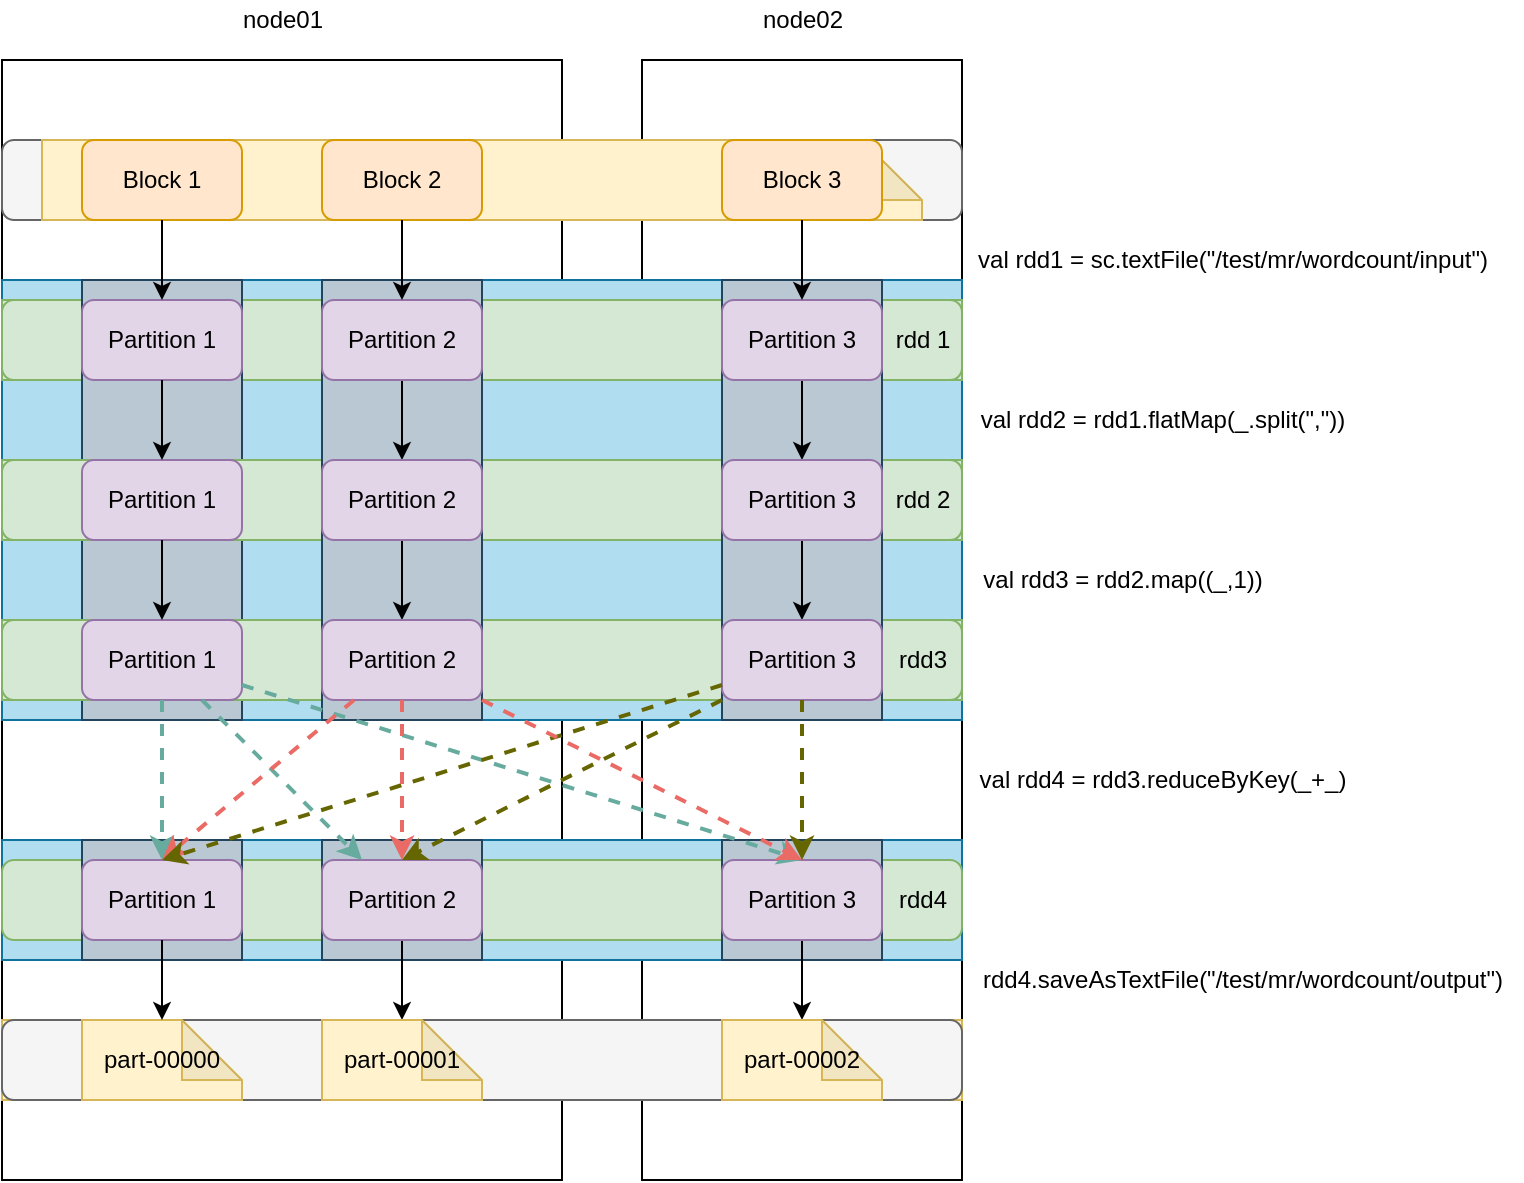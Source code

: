 <mxfile version="12.4.2" type="device" pages="1"><diagram id="Fq3dsPW_wwVzEjtP2yOL" name="第 1 页"><mxGraphModel dx="1106" dy="830" grid="1" gridSize="10" guides="1" tooltips="1" connect="1" arrows="1" fold="1" page="1" pageScale="1" pageWidth="827" pageHeight="1169" math="0" shadow="0"><root><mxCell id="0"/><mxCell id="1" parent="0"/><mxCell id="uHYD5w1EmnhNML76qUnP-2" value="" style="rounded=0;whiteSpace=wrap;html=1;" parent="1" vertex="1"><mxGeometry x="40" y="80" width="280" height="560" as="geometry"/></mxCell><mxCell id="uHYD5w1EmnhNML76qUnP-4" value="" style="rounded=0;whiteSpace=wrap;html=1;" parent="1" vertex="1"><mxGeometry x="360" y="80" width="160" height="560" as="geometry"/></mxCell><mxCell id="gpKpRzdIbsl9OUQIH1QE-2" value="" style="rounded=0;whiteSpace=wrap;html=1;fillColor=#b1ddf0;strokeColor=#10739e;" vertex="1" parent="1"><mxGeometry x="40" y="190" width="480" height="220" as="geometry"/></mxCell><mxCell id="uHYD5w1EmnhNML76qUnP-3" value="node01" style="text;html=1;align=center;verticalAlign=middle;resizable=0;points=[];;autosize=1;" parent="1" vertex="1"><mxGeometry x="150" y="50" width="60" height="20" as="geometry"/></mxCell><mxCell id="uHYD5w1EmnhNML76qUnP-5" value="node02" style="text;html=1;align=center;verticalAlign=middle;resizable=0;points=[];;autosize=1;" parent="1" vertex="1"><mxGeometry x="410" y="50" width="60" height="20" as="geometry"/></mxCell><mxCell id="uHYD5w1EmnhNML76qUnP-11" value="" style="group" parent="1" vertex="1" connectable="0"><mxGeometry x="40" y="120" width="480" height="60" as="geometry"/></mxCell><mxCell id="uHYD5w1EmnhNML76qUnP-9" value="" style="rounded=1;whiteSpace=wrap;html=1;fillColor=#f5f5f5;strokeColor=#666666;fontColor=#333333;" parent="uHYD5w1EmnhNML76qUnP-11" vertex="1"><mxGeometry width="480" height="40" as="geometry"/></mxCell><mxCell id="uHYD5w1EmnhNML76qUnP-79" value="" style="shape=note;whiteSpace=wrap;html=1;backgroundOutline=1;darkOpacity=0.05;fillColor=#fff2cc;strokeColor=#d6b656;" parent="uHYD5w1EmnhNML76qUnP-11" vertex="1"><mxGeometry x="20" width="440" height="40" as="geometry"/></mxCell><mxCell id="uHYD5w1EmnhNML76qUnP-6" value="Block 1" style="rounded=1;whiteSpace=wrap;html=1;fillColor=#ffe6cc;strokeColor=#d79b00;" parent="uHYD5w1EmnhNML76qUnP-11" vertex="1"><mxGeometry x="40" width="80" height="40" as="geometry"/></mxCell><mxCell id="uHYD5w1EmnhNML76qUnP-7" value="Block 2" style="rounded=1;whiteSpace=wrap;html=1;fillColor=#ffe6cc;strokeColor=#d79b00;" parent="uHYD5w1EmnhNML76qUnP-11" vertex="1"><mxGeometry x="160" width="80" height="40" as="geometry"/></mxCell><mxCell id="uHYD5w1EmnhNML76qUnP-8" value="Block 3" style="rounded=1;whiteSpace=wrap;html=1;fillColor=#ffe6cc;strokeColor=#d79b00;" parent="uHYD5w1EmnhNML76qUnP-11" vertex="1"><mxGeometry x="360" width="80" height="40" as="geometry"/></mxCell><mxCell id="uHYD5w1EmnhNML76qUnP-20" value="val rdd1 = sc.textFile(&quot;/test/mr/wordcount/input&quot;)" style="text;html=1;align=center;verticalAlign=middle;resizable=0;points=[];;autosize=1;" parent="1" vertex="1"><mxGeometry x="520" y="170" width="270" height="20" as="geometry"/></mxCell><mxCell id="uHYD5w1EmnhNML76qUnP-42" value="" style="group;fillColor=#d5e8d4;strokeColor=#82b366;" parent="1" vertex="1" connectable="0"><mxGeometry x="40" y="480" width="480" height="40" as="geometry"/></mxCell><mxCell id="uHYD5w1EmnhNML76qUnP-57" value="val rdd4 = rdd3.reduceByKey(_+_)" style="text;html=1;align=center;verticalAlign=middle;resizable=0;points=[];;autosize=1;" parent="1" vertex="1"><mxGeometry x="520" y="430" width="200" height="20" as="geometry"/></mxCell><mxCell id="uHYD5w1EmnhNML76qUnP-65" value="" style="group;fillColor=#fff2cc;strokeColor=#d6b656;" parent="1" vertex="1" connectable="0"><mxGeometry x="40" y="560" width="480" height="40" as="geometry"/></mxCell><mxCell id="uHYD5w1EmnhNML76qUnP-23" value="" style="group;fillColor=#d5e8d4;strokeColor=#82b366;" parent="1" vertex="1" connectable="0"><mxGeometry x="40" y="280" width="480" height="40" as="geometry"/></mxCell><mxCell id="uHYD5w1EmnhNML76qUnP-33" value="" style="group;fillColor=#d5e8d4;strokeColor=#82b366;" parent="1" vertex="1" connectable="0"><mxGeometry x="40" y="360" width="480" height="40" as="geometry"/></mxCell><mxCell id="uHYD5w1EmnhNML76qUnP-12" value="" style="group;fillColor=#d5e8d4;strokeColor=#82b366;" parent="1" vertex="1" connectable="0"><mxGeometry x="40" y="200" width="480" height="40" as="geometry"/></mxCell><mxCell id="uHYD5w1EmnhNML76qUnP-13" value="" style="rounded=1;whiteSpace=wrap;html=1;fillColor=#d5e8d4;strokeColor=#82b366;labelPosition=right;verticalLabelPosition=middle;align=left;verticalAlign=middle;" parent="1" vertex="1"><mxGeometry x="40" y="200" width="480" height="40" as="geometry"/></mxCell><mxCell id="gpKpRzdIbsl9OUQIH1QE-3" value="" style="rounded=0;whiteSpace=wrap;html=1;fillColor=#b1ddf0;strokeColor=#10739e;" vertex="1" parent="1"><mxGeometry x="40" y="470" width="480" height="60" as="geometry"/></mxCell><mxCell id="uHYD5w1EmnhNML76qUnP-59" value="rdd4.saveAsTextFile(&quot;/test/mr/wordcount/output&quot;)" style="text;html=1;align=center;verticalAlign=middle;resizable=0;points=[];;autosize=1;" parent="1" vertex="1"><mxGeometry x="520" y="530" width="280" height="20" as="geometry"/></mxCell><mxCell id="uHYD5w1EmnhNML76qUnP-66" value="" style="rounded=1;whiteSpace=wrap;html=1;fillColor=#f5f5f5;strokeColor=#666666;fontColor=#333333;" parent="1" vertex="1"><mxGeometry x="40" y="560" width="480" height="40" as="geometry"/></mxCell><mxCell id="uHYD5w1EmnhNML76qUnP-43" value="" style="rounded=1;whiteSpace=wrap;html=1;fillColor=#d5e8d4;strokeColor=#82b366;labelPosition=right;verticalLabelPosition=middle;align=left;verticalAlign=middle;" parent="1" vertex="1"><mxGeometry x="40" y="480" width="480" height="40" as="geometry"/></mxCell><mxCell id="gpKpRzdIbsl9OUQIH1QE-4" value="" style="rounded=0;whiteSpace=wrap;html=1;fillColor=#bac8d3;strokeColor=#23445d;" vertex="1" parent="1"><mxGeometry x="80" y="190" width="80" height="220" as="geometry"/></mxCell><mxCell id="uHYD5w1EmnhNML76qUnP-24" value="" style="rounded=1;whiteSpace=wrap;html=1;fillColor=#d5e8d4;strokeColor=#82b366;labelPosition=right;verticalLabelPosition=middle;align=left;verticalAlign=middle;" parent="1" vertex="1"><mxGeometry x="40" y="280" width="480" height="40" as="geometry"/></mxCell><mxCell id="uHYD5w1EmnhNML76qUnP-34" value="" style="rounded=1;whiteSpace=wrap;html=1;fillColor=#d5e8d4;strokeColor=#82b366;labelPosition=right;verticalLabelPosition=middle;align=left;verticalAlign=middle;" parent="1" vertex="1"><mxGeometry x="40" y="360" width="480" height="40" as="geometry"/></mxCell><mxCell id="uHYD5w1EmnhNML76qUnP-14" value="Partition 1" style="rounded=1;whiteSpace=wrap;html=1;fillColor=#e1d5e7;strokeColor=#9673a6;" parent="1" vertex="1"><mxGeometry x="80" y="200" width="80" height="40" as="geometry"/></mxCell><mxCell id="uHYD5w1EmnhNML76qUnP-25" value="Partition 1" style="rounded=1;whiteSpace=wrap;html=1;fillColor=#e1d5e7;strokeColor=#9673a6;" parent="1" vertex="1"><mxGeometry x="80" y="280" width="80" height="40" as="geometry"/></mxCell><mxCell id="uHYD5w1EmnhNML76qUnP-35" value="Partition 1" style="rounded=1;whiteSpace=wrap;html=1;fillColor=#e1d5e7;strokeColor=#9673a6;" parent="1" vertex="1"><mxGeometry x="80" y="360" width="80" height="40" as="geometry"/></mxCell><mxCell id="uHYD5w1EmnhNML76qUnP-22" value="val rdd2 = rdd1.flatMap(_.split(&quot;,&quot;))" style="text;html=1;align=center;verticalAlign=middle;resizable=0;points=[];;autosize=1;" parent="1" vertex="1"><mxGeometry x="520" y="250" width="200" height="20" as="geometry"/></mxCell><mxCell id="uHYD5w1EmnhNML76qUnP-28" style="edgeStyle=orthogonalEdgeStyle;rounded=0;orthogonalLoop=1;jettySize=auto;html=1;entryX=0.5;entryY=0;entryDx=0;entryDy=0;" parent="1" source="uHYD5w1EmnhNML76qUnP-14" target="uHYD5w1EmnhNML76qUnP-25" edge="1"><mxGeometry relative="1" as="geometry"/></mxCell><mxCell id="uHYD5w1EmnhNML76qUnP-32" value="val rdd3 = rdd2.map((_,1))" style="text;html=1;align=center;verticalAlign=middle;resizable=0;points=[];;autosize=1;" parent="1" vertex="1"><mxGeometry x="520" y="330" width="160" height="20" as="geometry"/></mxCell><mxCell id="uHYD5w1EmnhNML76qUnP-38" style="edgeStyle=orthogonalEdgeStyle;rounded=0;orthogonalLoop=1;jettySize=auto;html=1;" parent="1" source="uHYD5w1EmnhNML76qUnP-25" target="uHYD5w1EmnhNML76qUnP-35" edge="1"><mxGeometry relative="1" as="geometry"/></mxCell><mxCell id="gpKpRzdIbsl9OUQIH1QE-7" value="" style="rounded=0;whiteSpace=wrap;html=1;fillColor=#bac8d3;strokeColor=#23445d;" vertex="1" parent="1"><mxGeometry x="200" y="190" width="80" height="220" as="geometry"/></mxCell><mxCell id="uHYD5w1EmnhNML76qUnP-39" style="edgeStyle=orthogonalEdgeStyle;rounded=0;orthogonalLoop=1;jettySize=auto;html=1;entryX=0.5;entryY=0;entryDx=0;entryDy=0;" parent="1" source="uHYD5w1EmnhNML76qUnP-26" target="uHYD5w1EmnhNML76qUnP-36" edge="1"><mxGeometry relative="1" as="geometry"/></mxCell><mxCell id="uHYD5w1EmnhNML76qUnP-29" style="edgeStyle=orthogonalEdgeStyle;rounded=0;orthogonalLoop=1;jettySize=auto;html=1;entryX=0.5;entryY=0;entryDx=0;entryDy=0;" parent="1" source="uHYD5w1EmnhNML76qUnP-15" target="uHYD5w1EmnhNML76qUnP-26" edge="1"><mxGeometry relative="1" as="geometry"/></mxCell><mxCell id="uHYD5w1EmnhNML76qUnP-15" value="Partition 2" style="rounded=1;whiteSpace=wrap;html=1;fillColor=#e1d5e7;strokeColor=#9673a6;" parent="1" vertex="1"><mxGeometry x="200" y="200" width="80" height="40" as="geometry"/></mxCell><mxCell id="uHYD5w1EmnhNML76qUnP-26" value="Partition 2" style="rounded=1;whiteSpace=wrap;html=1;fillColor=#e1d5e7;strokeColor=#9673a6;" parent="1" vertex="1"><mxGeometry x="200" y="280" width="80" height="40" as="geometry"/></mxCell><mxCell id="uHYD5w1EmnhNML76qUnP-36" value="Partition 2" style="rounded=1;whiteSpace=wrap;html=1;fillColor=#e1d5e7;strokeColor=#9673a6;" parent="1" vertex="1"><mxGeometry x="200" y="360" width="80" height="40" as="geometry"/></mxCell><mxCell id="gpKpRzdIbsl9OUQIH1QE-8" value="" style="rounded=0;whiteSpace=wrap;html=1;fillColor=#bac8d3;strokeColor=#23445d;" vertex="1" parent="1"><mxGeometry x="400" y="190" width="80" height="220" as="geometry"/></mxCell><mxCell id="uHYD5w1EmnhNML76qUnP-30" style="edgeStyle=orthogonalEdgeStyle;rounded=0;orthogonalLoop=1;jettySize=auto;html=1;entryX=0.5;entryY=0;entryDx=0;entryDy=0;" parent="1" source="uHYD5w1EmnhNML76qUnP-16" target="uHYD5w1EmnhNML76qUnP-27" edge="1"><mxGeometry relative="1" as="geometry"/></mxCell><mxCell id="uHYD5w1EmnhNML76qUnP-40" style="edgeStyle=orthogonalEdgeStyle;rounded=0;orthogonalLoop=1;jettySize=auto;html=1;" parent="1" source="uHYD5w1EmnhNML76qUnP-27" target="uHYD5w1EmnhNML76qUnP-37" edge="1"><mxGeometry relative="1" as="geometry"/></mxCell><mxCell id="uHYD5w1EmnhNML76qUnP-16" value="Partition 3" style="rounded=1;whiteSpace=wrap;html=1;fillColor=#e1d5e7;strokeColor=#9673a6;" parent="1" vertex="1"><mxGeometry x="400" y="200" width="80" height="40" as="geometry"/></mxCell><mxCell id="uHYD5w1EmnhNML76qUnP-27" value="Partition 3" style="rounded=1;whiteSpace=wrap;html=1;fillColor=#e1d5e7;strokeColor=#9673a6;" parent="1" vertex="1"><mxGeometry x="400" y="280" width="80" height="40" as="geometry"/></mxCell><mxCell id="uHYD5w1EmnhNML76qUnP-37" value="Partition 3" style="rounded=1;whiteSpace=wrap;html=1;fillColor=#e1d5e7;strokeColor=#9673a6;" parent="1" vertex="1"><mxGeometry x="400" y="360" width="80" height="40" as="geometry"/></mxCell><mxCell id="gpKpRzdIbsl9OUQIH1QE-9" value="" style="rounded=0;whiteSpace=wrap;html=1;fillColor=#bac8d3;strokeColor=#23445d;" vertex="1" parent="1"><mxGeometry x="80" y="470" width="80" height="60" as="geometry"/></mxCell><mxCell id="uHYD5w1EmnhNML76qUnP-70" value="part-00000" style="shape=note;whiteSpace=wrap;html=1;backgroundOutline=1;darkOpacity=0.05;fillColor=#fff2cc;strokeColor=#d6b656;" parent="1" vertex="1"><mxGeometry x="80" y="560" width="80" height="40" as="geometry"/></mxCell><mxCell id="uHYD5w1EmnhNML76qUnP-44" value="Partition 1" style="rounded=1;whiteSpace=wrap;html=1;fillColor=#e1d5e7;strokeColor=#9673a6;" parent="1" vertex="1"><mxGeometry x="80" y="480" width="80" height="40" as="geometry"/></mxCell><mxCell id="uHYD5w1EmnhNML76qUnP-76" style="edgeStyle=none;rounded=0;orthogonalLoop=1;jettySize=auto;html=1;entryX=0.5;entryY=0;entryDx=0;entryDy=0;entryPerimeter=0;strokeColor=#000000;" parent="1" source="uHYD5w1EmnhNML76qUnP-44" target="uHYD5w1EmnhNML76qUnP-70" edge="1"><mxGeometry relative="1" as="geometry"/></mxCell><mxCell id="gpKpRzdIbsl9OUQIH1QE-10" value="" style="rounded=0;whiteSpace=wrap;html=1;fillColor=#bac8d3;strokeColor=#23445d;" vertex="1" parent="1"><mxGeometry x="200" y="470" width="80" height="60" as="geometry"/></mxCell><mxCell id="uHYD5w1EmnhNML76qUnP-77" style="edgeStyle=none;rounded=0;orthogonalLoop=1;jettySize=auto;html=1;entryX=0.5;entryY=0;entryDx=0;entryDy=0;entryPerimeter=0;strokeColor=#000000;" parent="1" source="uHYD5w1EmnhNML76qUnP-45" target="uHYD5w1EmnhNML76qUnP-74" edge="1"><mxGeometry relative="1" as="geometry"/></mxCell><mxCell id="uHYD5w1EmnhNML76qUnP-74" value="part-00001" style="shape=note;whiteSpace=wrap;html=1;backgroundOutline=1;darkOpacity=0.05;fillColor=#fff2cc;strokeColor=#d6b656;" parent="1" vertex="1"><mxGeometry x="200" y="560" width="80" height="40" as="geometry"/></mxCell><mxCell id="uHYD5w1EmnhNML76qUnP-45" value="Partition 2" style="rounded=1;whiteSpace=wrap;html=1;fillColor=#e1d5e7;strokeColor=#9673a6;" parent="1" vertex="1"><mxGeometry x="200" y="480" width="80" height="40" as="geometry"/></mxCell><mxCell id="gpKpRzdIbsl9OUQIH1QE-12" value="" style="rounded=0;whiteSpace=wrap;html=1;fillColor=#bac8d3;strokeColor=#23445d;" vertex="1" parent="1"><mxGeometry x="400" y="470" width="80" height="60" as="geometry"/></mxCell><mxCell id="uHYD5w1EmnhNML76qUnP-78" style="edgeStyle=none;rounded=0;orthogonalLoop=1;jettySize=auto;html=1;entryX=0.5;entryY=0;entryDx=0;entryDy=0;entryPerimeter=0;strokeColor=#000000;" parent="1" source="uHYD5w1EmnhNML76qUnP-46" target="uHYD5w1EmnhNML76qUnP-75" edge="1"><mxGeometry relative="1" as="geometry"/></mxCell><mxCell id="uHYD5w1EmnhNML76qUnP-75" value="part-00002" style="shape=note;whiteSpace=wrap;html=1;backgroundOutline=1;darkOpacity=0.05;fillColor=#fff2cc;strokeColor=#d6b656;" parent="1" vertex="1"><mxGeometry x="400" y="560" width="80" height="40" as="geometry"/></mxCell><mxCell id="uHYD5w1EmnhNML76qUnP-46" value="Partition 3" style="rounded=1;whiteSpace=wrap;html=1;fillColor=#e1d5e7;strokeColor=#9673a6;" parent="1" vertex="1"><mxGeometry x="400" y="480" width="80" height="40" as="geometry"/></mxCell><mxCell id="uHYD5w1EmnhNML76qUnP-17" style="edgeStyle=orthogonalEdgeStyle;rounded=0;orthogonalLoop=1;jettySize=auto;html=1;entryX=0.5;entryY=0;entryDx=0;entryDy=0;" parent="1" source="uHYD5w1EmnhNML76qUnP-6" target="uHYD5w1EmnhNML76qUnP-14" edge="1"><mxGeometry relative="1" as="geometry"/></mxCell><mxCell id="uHYD5w1EmnhNML76qUnP-18" style="edgeStyle=orthogonalEdgeStyle;rounded=0;orthogonalLoop=1;jettySize=auto;html=1;entryX=0.5;entryY=0;entryDx=0;entryDy=0;" parent="1" source="uHYD5w1EmnhNML76qUnP-7" target="uHYD5w1EmnhNML76qUnP-15" edge="1"><mxGeometry relative="1" as="geometry"/></mxCell><mxCell id="uHYD5w1EmnhNML76qUnP-19" style="edgeStyle=orthogonalEdgeStyle;rounded=0;orthogonalLoop=1;jettySize=auto;html=1;entryX=0.5;entryY=0;entryDx=0;entryDy=0;" parent="1" source="uHYD5w1EmnhNML76qUnP-8" target="uHYD5w1EmnhNML76qUnP-16" edge="1"><mxGeometry relative="1" as="geometry"/></mxCell><mxCell id="uHYD5w1EmnhNML76qUnP-50" style="edgeStyle=none;rounded=0;orthogonalLoop=1;jettySize=auto;html=1;entryX=0.5;entryY=0;entryDx=0;entryDy=0;strokeColor=#67AB9F;dashed=1;strokeWidth=2;" parent="1" source="uHYD5w1EmnhNML76qUnP-35" target="uHYD5w1EmnhNML76qUnP-46" edge="1"><mxGeometry relative="1" as="geometry"/></mxCell><mxCell id="uHYD5w1EmnhNML76qUnP-48" style="edgeStyle=orthogonalEdgeStyle;rounded=0;orthogonalLoop=1;jettySize=auto;html=1;strokeColor=#67AB9F;dashed=1;strokeWidth=2;" parent="1" source="uHYD5w1EmnhNML76qUnP-35" target="uHYD5w1EmnhNML76qUnP-44" edge="1"><mxGeometry relative="1" as="geometry"/></mxCell><mxCell id="uHYD5w1EmnhNML76qUnP-49" style="rounded=0;orthogonalLoop=1;jettySize=auto;html=1;strokeColor=#67AB9F;dashed=1;strokeWidth=2;" parent="1" source="uHYD5w1EmnhNML76qUnP-35" target="uHYD5w1EmnhNML76qUnP-45" edge="1"><mxGeometry relative="1" as="geometry"/></mxCell><mxCell id="uHYD5w1EmnhNML76qUnP-51" style="edgeStyle=none;rounded=0;orthogonalLoop=1;jettySize=auto;html=1;entryX=0.5;entryY=0;entryDx=0;entryDy=0;strokeColor=#EA6B66;dashed=1;strokeWidth=2;" parent="1" source="uHYD5w1EmnhNML76qUnP-36" target="uHYD5w1EmnhNML76qUnP-44" edge="1"><mxGeometry relative="1" as="geometry"/></mxCell><mxCell id="uHYD5w1EmnhNML76qUnP-54" style="edgeStyle=none;rounded=0;orthogonalLoop=1;jettySize=auto;html=1;entryX=0.5;entryY=0;entryDx=0;entryDy=0;strokeColor=#666600;dashed=1;strokeWidth=2;" parent="1" source="uHYD5w1EmnhNML76qUnP-37" target="uHYD5w1EmnhNML76qUnP-44" edge="1"><mxGeometry relative="1" as="geometry"/></mxCell><mxCell id="uHYD5w1EmnhNML76qUnP-52" style="edgeStyle=none;rounded=0;orthogonalLoop=1;jettySize=auto;html=1;strokeColor=#EA6B66;dashed=1;strokeWidth=2;" parent="1" source="uHYD5w1EmnhNML76qUnP-36" target="uHYD5w1EmnhNML76qUnP-45" edge="1"><mxGeometry relative="1" as="geometry"/></mxCell><mxCell id="uHYD5w1EmnhNML76qUnP-53" style="edgeStyle=none;rounded=0;orthogonalLoop=1;jettySize=auto;html=1;entryX=0.5;entryY=0;entryDx=0;entryDy=0;strokeColor=#EA6B66;dashed=1;strokeWidth=2;" parent="1" source="uHYD5w1EmnhNML76qUnP-36" target="uHYD5w1EmnhNML76qUnP-46" edge="1"><mxGeometry relative="1" as="geometry"/></mxCell><mxCell id="uHYD5w1EmnhNML76qUnP-55" style="edgeStyle=none;rounded=0;orthogonalLoop=1;jettySize=auto;html=1;entryX=0.5;entryY=0;entryDx=0;entryDy=0;strokeColor=#666600;dashed=1;strokeWidth=2;" parent="1" source="uHYD5w1EmnhNML76qUnP-37" target="uHYD5w1EmnhNML76qUnP-45" edge="1"><mxGeometry relative="1" as="geometry"/></mxCell><mxCell id="uHYD5w1EmnhNML76qUnP-56" style="edgeStyle=none;rounded=0;orthogonalLoop=1;jettySize=auto;html=1;strokeColor=#666600;dashed=1;strokeWidth=2;" parent="1" source="uHYD5w1EmnhNML76qUnP-37" target="uHYD5w1EmnhNML76qUnP-46" edge="1"><mxGeometry relative="1" as="geometry"/></mxCell><mxCell id="uHYD5w1EmnhNML76qUnP-21" value="rdd 1" style="text;html=1;align=center;verticalAlign=middle;resizable=0;points=[];;autosize=1;" parent="1" vertex="1"><mxGeometry x="480" y="210" width="40" height="20" as="geometry"/></mxCell><mxCell id="uHYD5w1EmnhNML76qUnP-31" value="rdd 2" style="text;html=1;align=center;verticalAlign=middle;resizable=0;points=[];;autosize=1;" parent="1" vertex="1"><mxGeometry x="480" y="290" width="40" height="20" as="geometry"/></mxCell><mxCell id="uHYD5w1EmnhNML76qUnP-41" value="rdd3" style="text;html=1;align=center;verticalAlign=middle;resizable=0;points=[];;autosize=1;" parent="1" vertex="1"><mxGeometry x="480" y="370" width="40" height="20" as="geometry"/></mxCell><mxCell id="uHYD5w1EmnhNML76qUnP-58" value="rdd4" style="text;html=1;align=center;verticalAlign=middle;resizable=0;points=[];;autosize=1;" parent="1" vertex="1"><mxGeometry x="480" y="490" width="40" height="20" as="geometry"/></mxCell></root></mxGraphModel></diagram></mxfile>